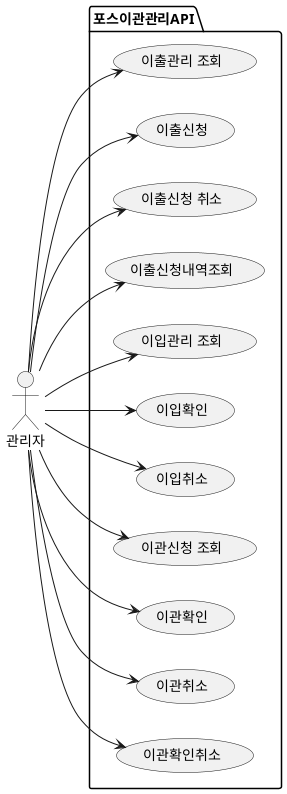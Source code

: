 @startuml Store Env Usecase

left to right direction

actor "관리자" as user

package 포스이관관리API{
  usecase "이출관리 조회" AS UC11
  usecase "이출신청" AS UC12
  usecase "이출신청 취소" AS UC13
  usecase "이출신청내역조회" AS UC14
  usecase "이입관리 조회" AS UC15
  usecase "이입확인" AS UC16
  usecase "이입취소" AS UC17
  usecase "이관신청 조회" AS UC18
  usecase "이관확인" AS UC19
  usecase "이관취소" AS UC20
  usecase "이관확인취소" AS UC21
}

' 사용자
user --> UC11
user --> UC12
user --> UC13
user --> UC14
user --> UC15
user --> UC16
user --> UC17
user --> UC18
user --> UC19
user --> UC20
user --> UC21

@enduml